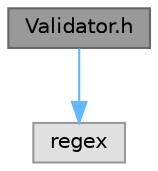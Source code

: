 digraph "Validator.h"
{
 // LATEX_PDF_SIZE
  bgcolor="transparent";
  edge [fontname=Helvetica,fontsize=10,labelfontname=Helvetica,labelfontsize=10];
  node [fontname=Helvetica,fontsize=10,shape=box,height=0.2,width=0.4];
  Node1 [id="Node000001",label="Validator.h",height=0.2,width=0.4,color="gray40", fillcolor="grey60", style="filled", fontcolor="black",tooltip="Collection of functions for checking validity of data."];
  Node1 -> Node2 [id="edge1_Node000001_Node000002",color="steelblue1",style="solid",tooltip=" "];
  Node2 [id="Node000002",label="regex",height=0.2,width=0.4,color="grey60", fillcolor="#E0E0E0", style="filled",tooltip=" "];
}

